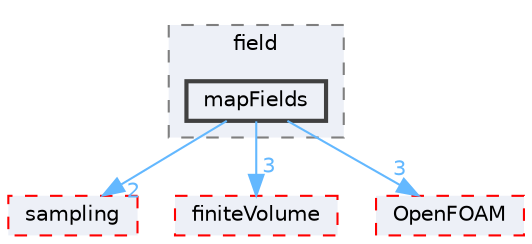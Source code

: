digraph "src/functionObjects/field/mapFields"
{
 // LATEX_PDF_SIZE
  bgcolor="transparent";
  edge [fontname=Helvetica,fontsize=10,labelfontname=Helvetica,labelfontsize=10];
  node [fontname=Helvetica,fontsize=10,shape=box,height=0.2,width=0.4];
  compound=true
  subgraph clusterdir_bae024cac12ddc6733a616261920a91f {
    graph [ bgcolor="#edf0f7", pencolor="grey50", label="field", fontname=Helvetica,fontsize=10 style="filled,dashed", URL="dir_bae024cac12ddc6733a616261920a91f.html",tooltip=""]
  dir_166e84adb9ab5b68bd90fdd037b393c6 [label="mapFields", fillcolor="#edf0f7", color="grey25", style="filled,bold", URL="dir_166e84adb9ab5b68bd90fdd037b393c6.html",tooltip=""];
  }
  dir_24a3817a3c61c11f04a0a72057522f4f [label="sampling", fillcolor="#edf0f7", color="red", style="filled,dashed", URL="dir_24a3817a3c61c11f04a0a72057522f4f.html",tooltip=""];
  dir_9bd15774b555cf7259a6fa18f99fe99b [label="finiteVolume", fillcolor="#edf0f7", color="red", style="filled,dashed", URL="dir_9bd15774b555cf7259a6fa18f99fe99b.html",tooltip=""];
  dir_c5473ff19b20e6ec4dfe5c310b3778a8 [label="OpenFOAM", fillcolor="#edf0f7", color="red", style="filled,dashed", URL="dir_c5473ff19b20e6ec4dfe5c310b3778a8.html",tooltip=""];
  dir_166e84adb9ab5b68bd90fdd037b393c6->dir_24a3817a3c61c11f04a0a72057522f4f [headlabel="2", labeldistance=1.5 headhref="dir_002296_003409.html" href="dir_002296_003409.html" color="steelblue1" fontcolor="steelblue1"];
  dir_166e84adb9ab5b68bd90fdd037b393c6->dir_9bd15774b555cf7259a6fa18f99fe99b [headlabel="3", labeldistance=1.5 headhref="dir_002296_001387.html" href="dir_002296_001387.html" color="steelblue1" fontcolor="steelblue1"];
  dir_166e84adb9ab5b68bd90fdd037b393c6->dir_c5473ff19b20e6ec4dfe5c310b3778a8 [headlabel="3", labeldistance=1.5 headhref="dir_002296_002695.html" href="dir_002296_002695.html" color="steelblue1" fontcolor="steelblue1"];
}
